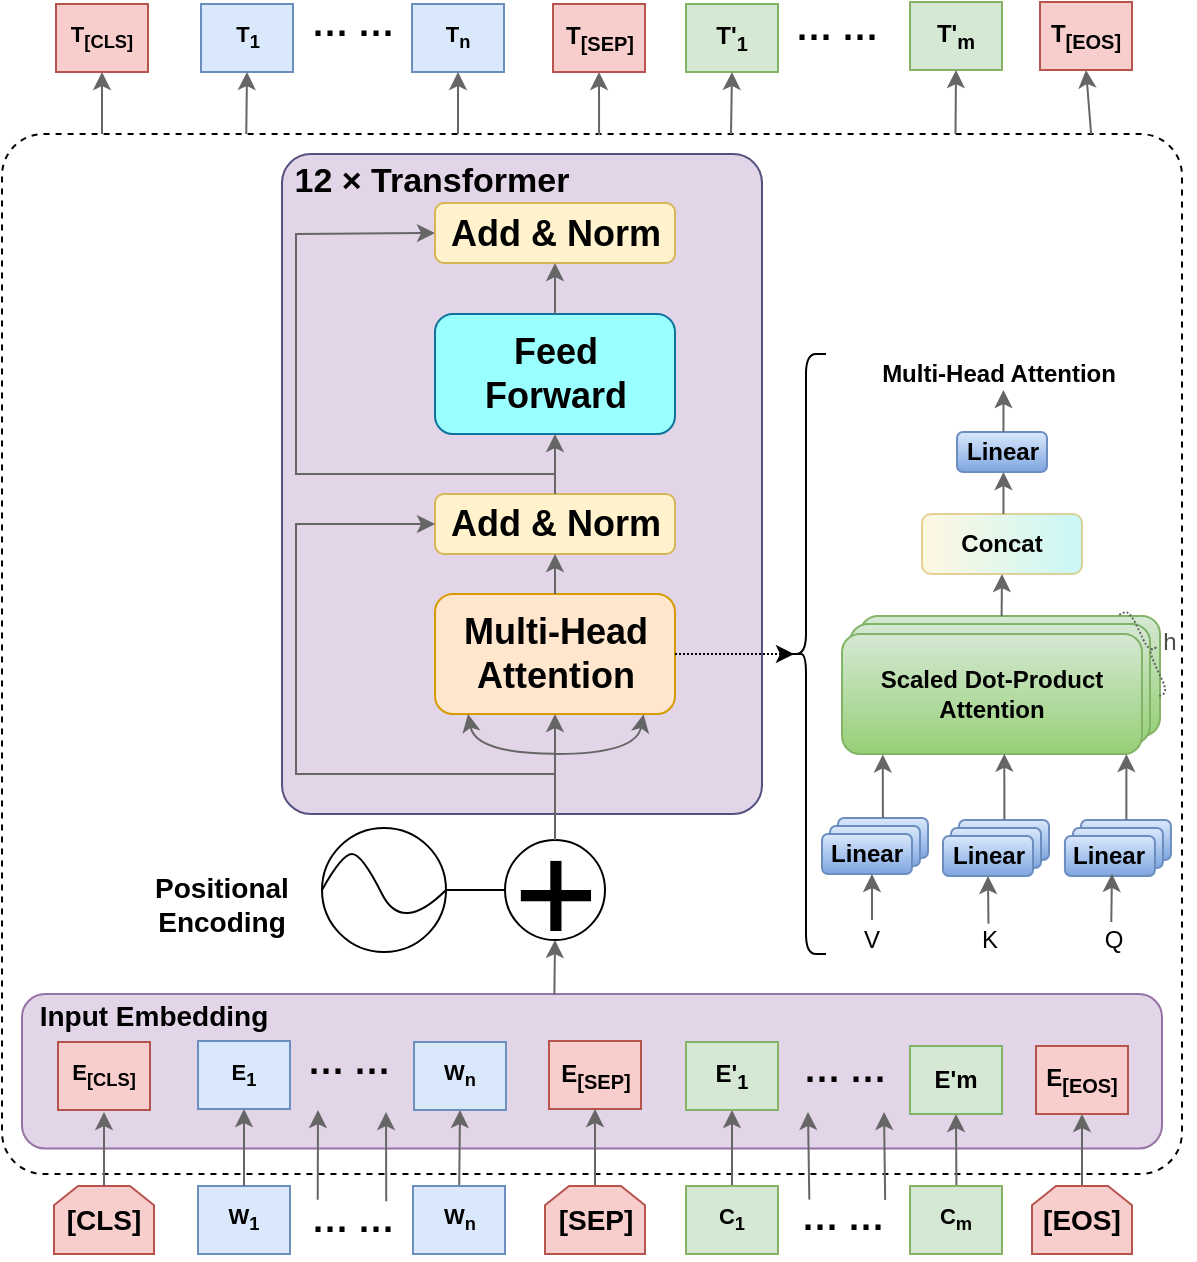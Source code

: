 <mxfile version="21.2.2" type="device">
  <diagram id="oTTbxQ63e_KoFN6K49Fd" name="第 1 页">
    <mxGraphModel dx="1556" dy="1570" grid="1" gridSize="10" guides="1" tooltips="1" connect="1" arrows="1" fold="1" page="1" pageScale="1" pageWidth="1169" pageHeight="827" math="0" shadow="0">
      <root>
        <mxCell id="0" />
        <mxCell id="1" parent="0" />
        <mxCell id="ntA_5ywgpYa8TE1KBMGx-119" value="" style="rounded=1;whiteSpace=wrap;html=1;fontFamily=Helvetica;fontSize=11;arcSize=4;dashed=1;" parent="1" vertex="1">
          <mxGeometry x="110" y="-400" width="590" height="520" as="geometry" />
        </mxCell>
        <mxCell id="n3hUSVVW-1aV4-CjMUfo-21" value="" style="rounded=1;whiteSpace=wrap;html=1;arcSize=6;fillColor=#E1D5E7;strokeColor=#56517e;" parent="1" vertex="1">
          <mxGeometry x="250" y="-390" width="240" height="330" as="geometry" />
        </mxCell>
        <mxCell id="lEssfRRWRtHHituVbiwM-2" value="[CLS]" style="shape=loopLimit;whiteSpace=wrap;html=1;fillColor=#f8cecc;strokeColor=#b85450;fontSize=14;fontStyle=1;size=12;" parent="1" vertex="1">
          <mxGeometry x="136" y="126" width="50" height="34" as="geometry" />
        </mxCell>
        <mxCell id="lEssfRRWRtHHituVbiwM-14" value="" style="rounded=1;whiteSpace=wrap;html=1;fillColor=#e1d5e7;strokeColor=#9673a6;" parent="1" vertex="1">
          <mxGeometry x="120" y="30" width="570" height="77.25" as="geometry" />
        </mxCell>
        <mxCell id="lEssfRRWRtHHituVbiwM-162" value="&lt;b&gt;&lt;font style=&quot;font-size: 18px;&quot;&gt;···&amp;nbsp;&lt;/font&gt;&lt;/b&gt;&lt;b style=&quot;border-color: var(--border-color);&quot;&gt;&lt;font style=&quot;border-color: var(--border-color); font-size: 18px;&quot;&gt;···&lt;/font&gt;&lt;/b&gt;" style="text;html=1;strokeColor=none;fillColor=none;align=center;verticalAlign=middle;whiteSpace=wrap;rounded=0;" parent="1" vertex="1">
          <mxGeometry x="254" y="53.5" width="60" height="30" as="geometry" />
        </mxCell>
        <mxCell id="lEssfRRWRtHHituVbiwM-180" value="&lt;b&gt;&lt;font style=&quot;font-size: 14px;&quot;&gt;Input Embedding&lt;/font&gt;&lt;/b&gt;" style="text;html=1;strokeColor=none;fillColor=none;align=center;verticalAlign=middle;whiteSpace=wrap;rounded=0;fontColor=#000000;" parent="1" vertex="1">
          <mxGeometry x="115.5" y="26" width="140" height="30" as="geometry" />
        </mxCell>
        <mxCell id="lEssfRRWRtHHituVbiwM-186" value="&lt;b&gt;&lt;font style=&quot;font-size: 18px;&quot;&gt;···&amp;nbsp;&lt;/font&gt;&lt;/b&gt;&lt;b style=&quot;border-color: var(--border-color);&quot;&gt;&lt;font style=&quot;border-color: var(--border-color); font-size: 18px;&quot;&gt;···&lt;/font&gt;&lt;/b&gt;" style="text;html=1;strokeColor=none;fillColor=none;align=center;verticalAlign=middle;whiteSpace=wrap;rounded=0;" parent="1" vertex="1">
          <mxGeometry x="502" y="58" width="60" height="30" as="geometry" />
        </mxCell>
        <mxCell id="ntA_5ywgpYa8TE1KBMGx-32" value="" style="endArrow=classic;html=1;rounded=0;labelBackgroundColor=default;strokeColor=#666666;fontFamily=Helvetica;fontSize=11;fontColor=default;shape=connector;exitX=0.5;exitY=0;exitDx=0;exitDy=0;entryX=0.5;entryY=1;entryDx=0;entryDy=0;" parent="1" source="lEssfRRWRtHHituVbiwM-2" edge="1">
          <mxGeometry width="50" height="50" relative="1" as="geometry">
            <mxPoint x="250" y="120" as="sourcePoint" />
            <mxPoint x="161" y="89" as="targetPoint" />
          </mxGeometry>
        </mxCell>
        <mxCell id="ntA_5ywgpYa8TE1KBMGx-34" value="" style="endArrow=classic;html=1;rounded=0;labelBackgroundColor=default;strokeColor=#666666;fontFamily=Helvetica;fontSize=11;fontColor=default;shape=connector;entryX=0.5;entryY=1;entryDx=0;entryDy=0;exitX=0.206;exitY=-0.006;exitDx=0;exitDy=0;exitPerimeter=0;" parent="1" source="ntA_5ywgpYa8TE1KBMGx-87" edge="1">
          <mxGeometry width="50" height="50" relative="1" as="geometry">
            <mxPoint x="267.88" y="126" as="sourcePoint" />
            <mxPoint x="268" y="88" as="targetPoint" />
          </mxGeometry>
        </mxCell>
        <mxCell id="ntA_5ywgpYa8TE1KBMGx-35" value="" style="endArrow=classic;html=1;rounded=0;labelBackgroundColor=default;strokeColor=#666666;fontFamily=Helvetica;fontSize=11;fontColor=default;shape=connector;entryX=0.5;entryY=1;entryDx=0;entryDy=0;exitX=0.777;exitY=0.019;exitDx=0;exitDy=0;exitPerimeter=0;" parent="1" source="ntA_5ywgpYa8TE1KBMGx-87" edge="1">
          <mxGeometry width="50" height="50" relative="1" as="geometry">
            <mxPoint x="301.88" y="126" as="sourcePoint" />
            <mxPoint x="302" y="89.0" as="targetPoint" />
          </mxGeometry>
        </mxCell>
        <mxCell id="ntA_5ywgpYa8TE1KBMGx-36" value="" style="endArrow=classic;html=1;rounded=0;labelBackgroundColor=default;strokeColor=#666666;fontFamily=Helvetica;fontSize=11;fontColor=default;shape=connector;entryX=0.5;entryY=1;entryDx=0;entryDy=0;exitX=0.502;exitY=0.031;exitDx=0;exitDy=0;exitPerimeter=0;" parent="1" source="ntA_5ywgpYa8TE1KBMGx-88" target="ntA_5ywgpYa8TE1KBMGx-109" edge="1">
          <mxGeometry width="50" height="50" relative="1" as="geometry">
            <mxPoint x="338.397" y="125.72" as="sourcePoint" />
            <mxPoint x="339" y="89" as="targetPoint" />
          </mxGeometry>
        </mxCell>
        <mxCell id="ntA_5ywgpYa8TE1KBMGx-37" value="" style="endArrow=classic;html=1;rounded=0;labelBackgroundColor=default;strokeColor=#666666;fontFamily=Helvetica;fontSize=11;fontColor=default;shape=connector;exitX=0.5;exitY=0;exitDx=0;exitDy=0;" parent="1" source="ntA_5ywgpYa8TE1KBMGx-111" target="ntA_5ywgpYa8TE1KBMGx-112" edge="1">
          <mxGeometry width="50" height="50" relative="1" as="geometry">
            <mxPoint x="409.5" y="126" as="sourcePoint" />
            <mxPoint x="409.5" y="88" as="targetPoint" />
          </mxGeometry>
        </mxCell>
        <mxCell id="ntA_5ywgpYa8TE1KBMGx-46" value="" style="endArrow=classic;html=1;rounded=0;labelBackgroundColor=default;strokeColor=#666666;fontFamily=Helvetica;fontSize=11;fontColor=default;shape=connector;entryX=0.5;entryY=1;entryDx=0;entryDy=0;exitX=0.461;exitY=0.009;exitDx=0;exitDy=0;exitPerimeter=0;" parent="1" target="ntA_5ywgpYa8TE1KBMGx-117" edge="1">
          <mxGeometry width="50" height="50" relative="1" as="geometry">
            <mxPoint x="587.206" y="126.306" as="sourcePoint" />
            <mxPoint x="587.0" y="90" as="targetPoint" />
          </mxGeometry>
        </mxCell>
        <mxCell id="ntA_5ywgpYa8TE1KBMGx-47" value="" style="endArrow=classic;html=1;rounded=0;labelBackgroundColor=default;strokeColor=#666666;fontFamily=Helvetica;fontSize=11;fontColor=default;shape=connector;entryX=0.5;entryY=1;entryDx=0;entryDy=0;exitX=0.5;exitY=0;exitDx=0;exitDy=0;" parent="1" source="ntA_5ywgpYa8TE1KBMGx-113" target="ntA_5ywgpYa8TE1KBMGx-118" edge="1">
          <mxGeometry width="50" height="50" relative="1" as="geometry">
            <mxPoint x="650" y="120" as="sourcePoint" />
            <mxPoint x="650" y="89" as="targetPoint" />
          </mxGeometry>
        </mxCell>
        <mxCell id="ntA_5ywgpYa8TE1KBMGx-72" value="" style="endArrow=classic;html=1;rounded=0;labelBackgroundColor=default;strokeColor=#666666;fontFamily=Helvetica;fontSize=11;fontColor=default;shape=connector;entryX=0.5;entryY=1;entryDx=0;entryDy=0;exitX=0.211;exitY=0.027;exitDx=0;exitDy=0;exitPerimeter=0;" parent="1" source="ntA_5ywgpYa8TE1KBMGx-92" edge="1">
          <mxGeometry width="50" height="50" relative="1" as="geometry">
            <mxPoint x="512.88" y="126" as="sourcePoint" />
            <mxPoint x="513" y="89.0" as="targetPoint" />
          </mxGeometry>
        </mxCell>
        <mxCell id="ntA_5ywgpYa8TE1KBMGx-73" value="" style="endArrow=classic;html=1;rounded=0;labelBackgroundColor=default;strokeColor=#666666;fontFamily=Helvetica;fontSize=11;fontColor=default;shape=connector;entryX=0.5;entryY=1;entryDx=0;entryDy=0;exitX=0.843;exitY=0.032;exitDx=0;exitDy=0;exitPerimeter=0;" parent="1" source="ntA_5ywgpYa8TE1KBMGx-92" edge="1">
          <mxGeometry width="50" height="50" relative="1" as="geometry">
            <mxPoint x="550.88" y="126" as="sourcePoint" />
            <mxPoint x="551" y="89.0" as="targetPoint" />
          </mxGeometry>
        </mxCell>
        <mxCell id="ntA_5ywgpYa8TE1KBMGx-75" value="" style="endArrow=classic;html=1;rounded=0;labelBackgroundColor=default;strokeColor=#666666;fontFamily=Helvetica;fontSize=11;fontColor=default;shape=connector;entryX=0.5;entryY=1;entryDx=0;entryDy=0;exitX=0.5;exitY=0;exitDx=0;exitDy=0;" parent="1" source="ntA_5ywgpYa8TE1KBMGx-90" target="ntA_5ywgpYa8TE1KBMGx-114" edge="1">
          <mxGeometry width="50" height="50" relative="1" as="geometry">
            <mxPoint x="475" y="130" as="sourcePoint" />
            <mxPoint x="475" y="89" as="targetPoint" />
          </mxGeometry>
        </mxCell>
        <mxCell id="ntA_5ywgpYa8TE1KBMGx-87" value="&lt;b&gt;&lt;font style=&quot;font-size: 18px;&quot;&gt;···&amp;nbsp;&lt;/font&gt;&lt;/b&gt;&lt;b style=&quot;border-color: var(--border-color);&quot;&gt;&lt;font style=&quot;border-color: var(--border-color); font-size: 18px;&quot;&gt;···&lt;/font&gt;&lt;/b&gt;" style="text;html=1;strokeColor=none;fillColor=none;align=center;verticalAlign=middle;whiteSpace=wrap;rounded=0;" parent="1" vertex="1">
          <mxGeometry x="255.5" y="133" width="60" height="30" as="geometry" />
        </mxCell>
        <mxCell id="ntA_5ywgpYa8TE1KBMGx-88" value="&lt;b&gt;W&lt;sub&gt;n&lt;/sub&gt;&lt;/b&gt;" style="rounded=0;whiteSpace=wrap;html=1;fontFamily=Helvetica;fontSize=11;fillColor=#dae8fc;strokeColor=#6c8ebf;" parent="1" vertex="1">
          <mxGeometry x="315.5" y="126" width="46" height="34" as="geometry" />
        </mxCell>
        <mxCell id="ntA_5ywgpYa8TE1KBMGx-89" value="&lt;b&gt;W&lt;sub&gt;1&lt;/sub&gt;&lt;/b&gt;" style="rounded=0;whiteSpace=wrap;html=1;fontFamily=Helvetica;fontSize=11;fillColor=#dae8fc;strokeColor=#6c8ebf;" parent="1" vertex="1">
          <mxGeometry x="208" y="126" width="46" height="34" as="geometry" />
        </mxCell>
        <mxCell id="ntA_5ywgpYa8TE1KBMGx-90" value="&lt;b&gt;C&lt;sub&gt;1&lt;/sub&gt;&lt;/b&gt;" style="rounded=0;whiteSpace=wrap;html=1;fontFamily=Helvetica;fontSize=11;fillColor=#d5e8d4;strokeColor=#82b366;" parent="1" vertex="1">
          <mxGeometry x="452" y="126" width="46" height="34" as="geometry" />
        </mxCell>
        <mxCell id="ntA_5ywgpYa8TE1KBMGx-91" value="&lt;b&gt;C&lt;sub&gt;m&lt;/sub&gt;&lt;/b&gt;" style="rounded=0;whiteSpace=wrap;html=1;fontFamily=Helvetica;fontSize=11;fillColor=#d5e8d4;strokeColor=#82b366;" parent="1" vertex="1">
          <mxGeometry x="564" y="126" width="46" height="34" as="geometry" />
        </mxCell>
        <mxCell id="ntA_5ywgpYa8TE1KBMGx-92" value="&lt;b&gt;&lt;font style=&quot;font-size: 18px;&quot;&gt;···&amp;nbsp;&lt;/font&gt;&lt;/b&gt;&lt;b style=&quot;border-color: var(--border-color);&quot;&gt;&lt;font style=&quot;border-color: var(--border-color); font-size: 18px;&quot;&gt;···&lt;/font&gt;&lt;/b&gt;" style="text;html=1;strokeColor=none;fillColor=none;align=center;verticalAlign=middle;whiteSpace=wrap;rounded=0;" parent="1" vertex="1">
          <mxGeometry x="501" y="132" width="60" height="30" as="geometry" />
        </mxCell>
        <mxCell id="ntA_5ywgpYa8TE1KBMGx-104" value="" style="edgeStyle=none;shape=connector;rounded=0;orthogonalLoop=1;jettySize=auto;html=1;labelBackgroundColor=default;strokeColor=#000000;fontFamily=Helvetica;fontSize=11;fontColor=default;endArrow=none;entryX=1;entryY=0.5;entryDx=0;entryDy=0;" parent="1" source="ntA_5ywgpYa8TE1KBMGx-93" target="ntA_5ywgpYa8TE1KBMGx-98" edge="1">
          <mxGeometry relative="1" as="geometry">
            <mxPoint x="330" y="-30" as="targetPoint" />
          </mxGeometry>
        </mxCell>
        <mxCell id="ntA_5ywgpYa8TE1KBMGx-93" value="&lt;pre&gt;&lt;font style=&quot;font-size: 68px;&quot;&gt;+&lt;/font&gt;&lt;/pre&gt;" style="ellipse;whiteSpace=wrap;html=1;aspect=fixed;fontFamily=Helvetica;fontSize=11;fontColor=default;" parent="1" vertex="1">
          <mxGeometry x="361.5" y="-47" width="50" height="50" as="geometry" />
        </mxCell>
        <mxCell id="ntA_5ywgpYa8TE1KBMGx-98" value="" style="ellipse;whiteSpace=wrap;html=1;aspect=fixed;fontFamily=Helvetica;fontSize=11;fontColor=default;" parent="1" vertex="1">
          <mxGeometry x="270" y="-53" width="62" height="62" as="geometry" />
        </mxCell>
        <mxCell id="ntA_5ywgpYa8TE1KBMGx-101" value="" style="curved=1;endArrow=none;html=1;rounded=0;labelBackgroundColor=default;strokeColor=#000000;fontFamily=Helvetica;fontSize=11;fontColor=default;shape=connector;endFill=0;entryX=1;entryY=0.5;entryDx=0;entryDy=0;exitX=0;exitY=0.5;exitDx=0;exitDy=0;" parent="1" source="ntA_5ywgpYa8TE1KBMGx-98" target="ntA_5ywgpYa8TE1KBMGx-98" edge="1">
          <mxGeometry width="50" height="50" relative="1" as="geometry">
            <mxPoint x="300" y="-60" as="sourcePoint" />
            <mxPoint x="350" y="-110" as="targetPoint" />
            <Array as="points">
              <mxPoint x="280" y="-40" />
              <mxPoint x="290" y="-40" />
              <mxPoint x="310" />
            </Array>
          </mxGeometry>
        </mxCell>
        <mxCell id="ntA_5ywgpYa8TE1KBMGx-105" value="" style="endArrow=classic;html=1;rounded=0;labelBackgroundColor=default;strokeColor=#666666;fontFamily=Helvetica;fontSize=11;fontColor=default;shape=connector;entryX=0.5;entryY=1;entryDx=0;entryDy=0;exitX=0.467;exitY=0.004;exitDx=0;exitDy=0;exitPerimeter=0;" parent="1" source="lEssfRRWRtHHituVbiwM-14" target="ntA_5ywgpYa8TE1KBMGx-93" edge="1">
          <mxGeometry width="50" height="50" relative="1" as="geometry">
            <mxPoint x="401" y="30" as="sourcePoint" />
            <mxPoint x="388" y="-12.0" as="targetPoint" />
          </mxGeometry>
        </mxCell>
        <mxCell id="ntA_5ywgpYa8TE1KBMGx-106" value="" style="endArrow=classic;html=1;rounded=0;labelBackgroundColor=default;strokeColor=#666666;fontFamily=Helvetica;fontSize=11;fontColor=default;shape=connector;entryX=0.5;entryY=1;entryDx=0;entryDy=0;exitX=0.5;exitY=0;exitDx=0;exitDy=0;" parent="1" source="ntA_5ywgpYa8TE1KBMGx-93" target="n3hUSVVW-1aV4-CjMUfo-3" edge="1">
          <mxGeometry width="50" height="50" relative="1" as="geometry">
            <mxPoint x="386" y="-50" as="sourcePoint" />
            <mxPoint x="387" y="-80" as="targetPoint" />
          </mxGeometry>
        </mxCell>
        <mxCell id="ntA_5ywgpYa8TE1KBMGx-108" value="" style="endArrow=classic;html=1;rounded=0;labelBackgroundColor=default;strokeColor=#666666;fontFamily=Helvetica;fontSize=11;fontColor=default;shape=connector;entryX=0.5;entryY=1;entryDx=0;entryDy=0;exitX=0.5;exitY=0;exitDx=0;exitDy=0;" parent="1" source="ntA_5ywgpYa8TE1KBMGx-89" target="ntA_5ywgpYa8TE1KBMGx-107" edge="1">
          <mxGeometry width="50" height="50" relative="1" as="geometry">
            <mxPoint x="229" y="133" as="sourcePoint" />
            <mxPoint x="229" y="89" as="targetPoint" />
          </mxGeometry>
        </mxCell>
        <mxCell id="ntA_5ywgpYa8TE1KBMGx-107" value="&lt;b&gt;E&lt;sub&gt;1&lt;/sub&gt;&lt;/b&gt;" style="rounded=0;whiteSpace=wrap;html=1;fontFamily=Helvetica;fontSize=11;fillColor=#dae8fc;strokeColor=#6c8ebf;" parent="1" vertex="1">
          <mxGeometry x="208" y="53.5" width="46" height="34" as="geometry" />
        </mxCell>
        <mxCell id="ntA_5ywgpYa8TE1KBMGx-109" value="&lt;b&gt;W&lt;sub&gt;n&lt;/sub&gt;&lt;/b&gt;" style="rounded=0;whiteSpace=wrap;html=1;fontFamily=Helvetica;fontSize=11;fillColor=#dae8fc;strokeColor=#6c8ebf;" parent="1" vertex="1">
          <mxGeometry x="316" y="54" width="46" height="34" as="geometry" />
        </mxCell>
        <mxCell id="ntA_5ywgpYa8TE1KBMGx-110" value="&lt;b&gt;E&lt;sub&gt;[CLS]&lt;/sub&gt;&lt;/b&gt;" style="rounded=0;whiteSpace=wrap;html=1;fontFamily=Helvetica;fontSize=11;fillColor=#f8cecc;strokeColor=#b85450;" parent="1" vertex="1">
          <mxGeometry x="138" y="54" width="46" height="34" as="geometry" />
        </mxCell>
        <mxCell id="ntA_5ywgpYa8TE1KBMGx-111" value="[SEP]" style="shape=loopLimit;whiteSpace=wrap;html=1;fillColor=#f8cecc;strokeColor=#b85450;fontSize=14;fontStyle=1;size=12;" parent="1" vertex="1">
          <mxGeometry x="381.5" y="126" width="50" height="34" as="geometry" />
        </mxCell>
        <mxCell id="ntA_5ywgpYa8TE1KBMGx-112" value="&lt;b style=&quot;border-color: var(--border-color); font-size: 12px;&quot;&gt;E&lt;sub style=&quot;border-color: var(--border-color);&quot;&gt;[SEP]&lt;/sub&gt;&lt;/b&gt;" style="rounded=0;whiteSpace=wrap;html=1;fontFamily=Helvetica;fontSize=11;fillColor=#f8cecc;strokeColor=#b85450;" parent="1" vertex="1">
          <mxGeometry x="383.5" y="53.5" width="46" height="34" as="geometry" />
        </mxCell>
        <mxCell id="ntA_5ywgpYa8TE1KBMGx-113" value="[EOS]" style="shape=loopLimit;whiteSpace=wrap;html=1;fillColor=#f8cecc;strokeColor=#b85450;fontSize=14;fontStyle=1;size=12;" parent="1" vertex="1">
          <mxGeometry x="625" y="126" width="50" height="34" as="geometry" />
        </mxCell>
        <mxCell id="ntA_5ywgpYa8TE1KBMGx-114" value="&lt;b style=&quot;border-color: var(--border-color); font-size: 12px;&quot;&gt;E&#39;&lt;sub style=&quot;border-color: var(--border-color);&quot;&gt;1&lt;/sub&gt;&lt;/b&gt;" style="rounded=0;whiteSpace=wrap;html=1;fontFamily=Helvetica;fontSize=11;fillColor=#d5e8d4;strokeColor=#82b366;" parent="1" vertex="1">
          <mxGeometry x="452" y="54" width="46" height="34" as="geometry" />
        </mxCell>
        <mxCell id="ntA_5ywgpYa8TE1KBMGx-117" value="&lt;b style=&quot;border-color: var(--border-color); font-size: 12px;&quot;&gt;E&#39;m&lt;/b&gt;" style="rounded=0;whiteSpace=wrap;html=1;fontFamily=Helvetica;fontSize=11;fillColor=#d5e8d4;strokeColor=#82b366;" parent="1" vertex="1">
          <mxGeometry x="564" y="56" width="46" height="34" as="geometry" />
        </mxCell>
        <mxCell id="ntA_5ywgpYa8TE1KBMGx-118" value="&lt;b style=&quot;border-color: var(--border-color); font-size: 12px;&quot;&gt;E&lt;sub style=&quot;border-color: var(--border-color);&quot;&gt;[EOS]&lt;/sub&gt;&lt;/b&gt;" style="rounded=0;whiteSpace=wrap;html=1;fontFamily=Helvetica;fontSize=11;fillColor=#f8cecc;strokeColor=#b85450;" parent="1" vertex="1">
          <mxGeometry x="627" y="56" width="46" height="34" as="geometry" />
        </mxCell>
        <mxCell id="ntA_5ywgpYa8TE1KBMGx-121" value="&lt;b style=&quot;border-color: var(--border-color); font-size: 12px;&quot;&gt;&lt;font style=&quot;border-color: var(--border-color); font-size: 17px;&quot;&gt;12 × Transformer&lt;/font&gt;&lt;/b&gt;" style="text;html=1;strokeColor=none;fillColor=none;align=center;verticalAlign=middle;whiteSpace=wrap;rounded=0;fontSize=11;fontFamily=Helvetica;fontColor=#007FFFF;" parent="1" vertex="1">
          <mxGeometry x="250" y="-404" width="150" height="55" as="geometry" />
        </mxCell>
        <mxCell id="ntA_5ywgpYa8TE1KBMGx-123" value="&lt;b&gt;&lt;font style=&quot;font-size: 14px;&quot;&gt;Positional &lt;br&gt;Encoding&lt;/font&gt;&lt;/b&gt;" style="text;html=1;strokeColor=none;fillColor=none;align=center;verticalAlign=middle;whiteSpace=wrap;rounded=0;fontColor=#000000;" parent="1" vertex="1">
          <mxGeometry x="150" y="-30" width="140" height="30" as="geometry" />
        </mxCell>
        <mxCell id="n3hUSVVW-1aV4-CjMUfo-3" value="&lt;font style=&quot;font-size: 18px;&quot;&gt;&lt;b&gt;Multi-Head&lt;br&gt;Attention&lt;/b&gt;&lt;/font&gt;" style="rounded=1;whiteSpace=wrap;html=1;fillColor=#ffe6cc;strokeColor=#d79b00;" parent="1" vertex="1">
          <mxGeometry x="326.5" y="-170" width="120" height="60" as="geometry" />
        </mxCell>
        <mxCell id="n3hUSVVW-1aV4-CjMUfo-5" value="" style="curved=1;endArrow=classic;html=1;rounded=0;entryX=0.894;entryY=1.003;entryDx=0;entryDy=0;entryPerimeter=0;strokeColor=#666666;" parent="1" edge="1">
          <mxGeometry width="50" height="50" relative="1" as="geometry">
            <mxPoint x="387" y="-90" as="sourcePoint" />
            <mxPoint x="430.78" y="-109.82" as="targetPoint" />
            <Array as="points">
              <mxPoint x="427" y="-90" />
            </Array>
          </mxGeometry>
        </mxCell>
        <mxCell id="n3hUSVVW-1aV4-CjMUfo-6" value="" style="curved=1;endArrow=classic;html=1;rounded=0;entryX=0.894;entryY=1.003;entryDx=0;entryDy=0;entryPerimeter=0;strokeColor=#666666;" parent="1" edge="1">
          <mxGeometry width="50" height="50" relative="1" as="geometry">
            <mxPoint x="386.78" y="-90.18" as="sourcePoint" />
            <mxPoint x="343" y="-110.0" as="targetPoint" />
            <Array as="points">
              <mxPoint x="346.78" y="-90.18" />
            </Array>
          </mxGeometry>
        </mxCell>
        <mxCell id="n3hUSVVW-1aV4-CjMUfo-9" value="&lt;font style=&quot;font-size: 18px;&quot;&gt;&lt;b&gt;Add &amp;amp; Norm&lt;/b&gt;&lt;/font&gt;" style="rounded=1;whiteSpace=wrap;html=1;fillColor=#fff2cc;strokeColor=#d6b656;" parent="1" vertex="1">
          <mxGeometry x="326.5" y="-220" width="120" height="30" as="geometry" />
        </mxCell>
        <mxCell id="n3hUSVVW-1aV4-CjMUfo-10" value="&lt;font style=&quot;font-size: 18px;&quot;&gt;&lt;b&gt;Add &amp;amp; Norm&lt;/b&gt;&lt;/font&gt;" style="rounded=1;whiteSpace=wrap;html=1;fillColor=#fff2cc;strokeColor=#d6b656;" parent="1" vertex="1">
          <mxGeometry x="326.5" y="-365.5" width="120" height="30" as="geometry" />
        </mxCell>
        <mxCell id="n3hUSVVW-1aV4-CjMUfo-15" value="&lt;font style=&quot;font-size: 18px;&quot;&gt;&lt;b&gt;Feed&lt;br&gt;Forward&lt;/b&gt;&lt;/font&gt;" style="rounded=1;whiteSpace=wrap;html=1;fillColor=#99FFFF;strokeColor=#10739e;" parent="1" vertex="1">
          <mxGeometry x="326.5" y="-310" width="120" height="60" as="geometry" />
        </mxCell>
        <mxCell id="n3hUSVVW-1aV4-CjMUfo-16" value="" style="endArrow=classic;html=1;rounded=0;strokeColor=#666666;exitX=0.5;exitY=0;exitDx=0;exitDy=0;entryX=0.5;entryY=1;entryDx=0;entryDy=0;" parent="1" source="n3hUSVVW-1aV4-CjMUfo-9" target="n3hUSVVW-1aV4-CjMUfo-15" edge="1">
          <mxGeometry width="50" height="50" relative="1" as="geometry">
            <mxPoint x="260" y="-210" as="sourcePoint" />
            <mxPoint x="310" y="-260" as="targetPoint" />
          </mxGeometry>
        </mxCell>
        <mxCell id="n3hUSVVW-1aV4-CjMUfo-17" value="" style="endArrow=classic;html=1;rounded=0;strokeColor=#666666;exitX=0.5;exitY=0;exitDx=0;exitDy=0;entryX=0.5;entryY=1;entryDx=0;entryDy=0;" parent="1" source="n3hUSVVW-1aV4-CjMUfo-3" target="n3hUSVVW-1aV4-CjMUfo-9" edge="1">
          <mxGeometry width="50" height="50" relative="1" as="geometry">
            <mxPoint x="250" y="-200" as="sourcePoint" />
            <mxPoint x="300" y="-250" as="targetPoint" />
          </mxGeometry>
        </mxCell>
        <mxCell id="n3hUSVVW-1aV4-CjMUfo-18" value="" style="endArrow=classic;html=1;rounded=0;strokeColor=#666666;exitX=0.5;exitY=0;exitDx=0;exitDy=0;entryX=0.5;entryY=1;entryDx=0;entryDy=0;" parent="1" source="n3hUSVVW-1aV4-CjMUfo-15" target="n3hUSVVW-1aV4-CjMUfo-10" edge="1">
          <mxGeometry width="50" height="50" relative="1" as="geometry">
            <mxPoint x="250" y="-200" as="sourcePoint" />
            <mxPoint x="300" y="-250" as="targetPoint" />
          </mxGeometry>
        </mxCell>
        <mxCell id="n3hUSVVW-1aV4-CjMUfo-19" value="" style="endArrow=classic;html=1;rounded=0;strokeColor=#666666;entryX=0;entryY=0.5;entryDx=0;entryDy=0;" parent="1" target="n3hUSVVW-1aV4-CjMUfo-9" edge="1">
          <mxGeometry width="50" height="50" relative="1" as="geometry">
            <mxPoint x="387" y="-80" as="sourcePoint" />
            <mxPoint x="323.5" y="-205" as="targetPoint" />
            <Array as="points">
              <mxPoint x="257" y="-80" />
              <mxPoint x="257" y="-205" />
            </Array>
          </mxGeometry>
        </mxCell>
        <mxCell id="n3hUSVVW-1aV4-CjMUfo-20" value="" style="endArrow=classic;html=1;rounded=0;strokeColor=#666666;entryX=0;entryY=0.5;entryDx=0;entryDy=0;" parent="1" target="n3hUSVVW-1aV4-CjMUfo-10" edge="1">
          <mxGeometry width="50" height="50" relative="1" as="geometry">
            <mxPoint x="387" y="-230" as="sourcePoint" />
            <mxPoint x="323.5" y="-350.5" as="targetPoint" />
            <Array as="points">
              <mxPoint x="257" y="-230" />
              <mxPoint x="257" y="-350" />
            </Array>
          </mxGeometry>
        </mxCell>
        <mxCell id="n3hUSVVW-1aV4-CjMUfo-23" value="&lt;b&gt;T&lt;sub&gt;[CLS]&lt;/sub&gt;&lt;/b&gt;" style="rounded=0;whiteSpace=wrap;html=1;fontFamily=Helvetica;fontSize=11;fillColor=#f8cecc;strokeColor=#b85450;" parent="1" vertex="1">
          <mxGeometry x="137" y="-465" width="46" height="34" as="geometry" />
        </mxCell>
        <mxCell id="n3hUSVVW-1aV4-CjMUfo-24" value="" style="endArrow=classic;html=1;rounded=0;entryX=0.5;entryY=1;entryDx=0;entryDy=0;strokeColor=#666666;" parent="1" target="n3hUSVVW-1aV4-CjMUfo-23" edge="1">
          <mxGeometry width="50" height="50" relative="1" as="geometry">
            <mxPoint x="160" y="-400" as="sourcePoint" />
            <mxPoint x="160.0" y="-435" as="targetPoint" />
          </mxGeometry>
        </mxCell>
        <mxCell id="n3hUSVVW-1aV4-CjMUfo-25" value="&lt;b&gt;T&lt;sub style=&quot;border-color: var(--border-color);&quot;&gt;1&lt;/sub&gt;&lt;/b&gt;" style="rounded=0;whiteSpace=wrap;html=1;fontFamily=Helvetica;fontSize=11;fillColor=#dae8fc;strokeColor=#6c8ebf;" parent="1" vertex="1">
          <mxGeometry x="209.5" y="-465" width="46" height="34" as="geometry" />
        </mxCell>
        <mxCell id="n3hUSVVW-1aV4-CjMUfo-26" value="&lt;b&gt;T&lt;sub style=&quot;border-color: var(--border-color);&quot;&gt;n&lt;/sub&gt;&lt;/b&gt;" style="rounded=0;whiteSpace=wrap;html=1;fontFamily=Helvetica;fontSize=11;fillColor=#dae8fc;strokeColor=#6c8ebf;" parent="1" vertex="1">
          <mxGeometry x="315" y="-465" width="46" height="34" as="geometry" />
        </mxCell>
        <mxCell id="n3hUSVVW-1aV4-CjMUfo-27" value="" style="endArrow=classic;html=1;rounded=0;exitX=0.207;exitY=0;exitDx=0;exitDy=0;exitPerimeter=0;strokeColor=#666666;entryX=0.5;entryY=1;entryDx=0;entryDy=0;" parent="1" source="ntA_5ywgpYa8TE1KBMGx-119" target="n3hUSVVW-1aV4-CjMUfo-25" edge="1">
          <mxGeometry width="50" height="50" relative="1" as="geometry">
            <mxPoint x="232" y="-400" as="sourcePoint" />
            <mxPoint x="233" y="-430" as="targetPoint" />
          </mxGeometry>
        </mxCell>
        <mxCell id="n3hUSVVW-1aV4-CjMUfo-29" value="&lt;b&gt;&lt;font style=&quot;font-size: 18px;&quot;&gt;···&amp;nbsp;&lt;/font&gt;&lt;/b&gt;&lt;b style=&quot;border-color: var(--border-color);&quot;&gt;&lt;font style=&quot;border-color: var(--border-color); font-size: 18px;&quot;&gt;···&lt;/font&gt;&lt;/b&gt;" style="text;html=1;strokeColor=none;fillColor=none;align=center;verticalAlign=middle;whiteSpace=wrap;rounded=0;" parent="1" vertex="1">
          <mxGeometry x="255.5" y="-465" width="60" height="30" as="geometry" />
        </mxCell>
        <mxCell id="n3hUSVVW-1aV4-CjMUfo-31" value="&lt;b style=&quot;border-color: var(--border-color); font-size: 12px;&quot;&gt;T&lt;sub style=&quot;border-color: var(--border-color);&quot;&gt;[SEP]&lt;/sub&gt;&lt;/b&gt;" style="rounded=0;whiteSpace=wrap;html=1;fontFamily=Helvetica;fontSize=11;fillColor=#f8cecc;strokeColor=#b85450;" parent="1" vertex="1">
          <mxGeometry x="385.5" y="-465" width="46" height="34" as="geometry" />
        </mxCell>
        <mxCell id="n3hUSVVW-1aV4-CjMUfo-32" value="&lt;b style=&quot;border-color: var(--border-color); font-size: 12px;&quot;&gt;T&#39;&lt;sub style=&quot;border-color: var(--border-color);&quot;&gt;1&lt;/sub&gt;&lt;/b&gt;" style="rounded=0;whiteSpace=wrap;html=1;fontFamily=Helvetica;fontSize=11;fillColor=#d5e8d4;strokeColor=#82b366;" parent="1" vertex="1">
          <mxGeometry x="452" y="-465" width="46" height="34" as="geometry" />
        </mxCell>
        <mxCell id="n3hUSVVW-1aV4-CjMUfo-33" value="&lt;b style=&quot;border-color: var(--border-color); font-size: 12px;&quot;&gt;T&#39;&lt;sub style=&quot;border-color: var(--border-color);&quot;&gt;m&lt;/sub&gt;&lt;/b&gt;" style="rounded=0;whiteSpace=wrap;html=1;fontFamily=Helvetica;fontSize=11;fillColor=#d5e8d4;strokeColor=#82b366;" parent="1" vertex="1">
          <mxGeometry x="564" y="-466" width="46" height="34" as="geometry" />
        </mxCell>
        <mxCell id="n3hUSVVW-1aV4-CjMUfo-34" value="&lt;b&gt;&lt;font style=&quot;font-size: 18px;&quot;&gt;···&amp;nbsp;&lt;/font&gt;&lt;/b&gt;&lt;b style=&quot;border-color: var(--border-color);&quot;&gt;&lt;font style=&quot;border-color: var(--border-color); font-size: 18px;&quot;&gt;···&lt;/font&gt;&lt;/b&gt;" style="text;html=1;strokeColor=none;fillColor=none;align=center;verticalAlign=middle;whiteSpace=wrap;rounded=0;" parent="1" vertex="1">
          <mxGeometry x="498" y="-463" width="60" height="30" as="geometry" />
        </mxCell>
        <mxCell id="n3hUSVVW-1aV4-CjMUfo-35" value="&lt;b style=&quot;border-color: var(--border-color); font-size: 12px;&quot;&gt;T&lt;sub style=&quot;border-color: var(--border-color);&quot;&gt;[EOS]&lt;/sub&gt;&lt;/b&gt;" style="rounded=0;whiteSpace=wrap;html=1;fontFamily=Helvetica;fontSize=11;fillColor=#f8cecc;strokeColor=#b85450;" parent="1" vertex="1">
          <mxGeometry x="629" y="-466" width="46" height="34" as="geometry" />
        </mxCell>
        <mxCell id="9vs2swaiTJSTWxsg74ld-1" value="" style="endArrow=classic;html=1;rounded=0;strokeColor=#666666;entryX=0.5;entryY=1;entryDx=0;entryDy=0;" parent="1" target="n3hUSVVW-1aV4-CjMUfo-26" edge="1">
          <mxGeometry width="50" height="50" relative="1" as="geometry">
            <mxPoint x="338" y="-400" as="sourcePoint" />
            <mxPoint x="338.9" y="-431" as="targetPoint" />
          </mxGeometry>
        </mxCell>
        <mxCell id="9vs2swaiTJSTWxsg74ld-3" value="" style="endArrow=classic;html=1;rounded=0;strokeColor=#666666;entryX=0.5;entryY=1;entryDx=0;entryDy=0;exitX=0.529;exitY=-0.001;exitDx=0;exitDy=0;exitPerimeter=0;" parent="1" target="n3hUSVVW-1aV4-CjMUfo-32" edge="1">
          <mxGeometry width="50" height="50" relative="1" as="geometry">
            <mxPoint x="474.5" y="-400" as="sourcePoint" />
            <mxPoint x="475.5" y="-430" as="targetPoint" />
          </mxGeometry>
        </mxCell>
        <mxCell id="9vs2swaiTJSTWxsg74ld-4" value="" style="endArrow=classic;html=1;rounded=0;strokeColor=#666666;entryX=0.5;entryY=1;entryDx=0;entryDy=0;exitX=0.529;exitY=-0.001;exitDx=0;exitDy=0;exitPerimeter=0;" parent="1" target="n3hUSVVW-1aV4-CjMUfo-33" edge="1">
          <mxGeometry width="50" height="50" relative="1" as="geometry">
            <mxPoint x="586.75" y="-400" as="sourcePoint" />
            <mxPoint x="587.25" y="-431" as="targetPoint" />
          </mxGeometry>
        </mxCell>
        <mxCell id="9vs2swaiTJSTWxsg74ld-5" value="" style="endArrow=classic;html=1;rounded=0;strokeColor=#666666;exitX=0.923;exitY=0;exitDx=0;exitDy=0;exitPerimeter=0;entryX=0.5;entryY=1;entryDx=0;entryDy=0;" parent="1" source="ntA_5ywgpYa8TE1KBMGx-119" target="n3hUSVVW-1aV4-CjMUfo-35" edge="1">
          <mxGeometry width="50" height="50" relative="1" as="geometry">
            <mxPoint x="651.88" y="-399" as="sourcePoint" />
            <mxPoint x="652" y="-430" as="targetPoint" />
          </mxGeometry>
        </mxCell>
        <mxCell id="9vs2swaiTJSTWxsg74ld-41" value="" style="rounded=1;whiteSpace=wrap;html=1;fillColor=#d5e8d4;strokeColor=#82b366;gradientColor=#97d077;" parent="1" vertex="1">
          <mxGeometry x="539" y="-159" width="150" height="60" as="geometry" />
        </mxCell>
        <mxCell id="9vs2swaiTJSTWxsg74ld-40" value="" style="rounded=1;whiteSpace=wrap;html=1;fillColor=#d5e8d4;strokeColor=#82b366;gradientColor=#97d077;" parent="1" vertex="1">
          <mxGeometry x="534" y="-155" width="150" height="60" as="geometry" />
        </mxCell>
        <mxCell id="9vs2swaiTJSTWxsg74ld-6" value="" style="endArrow=classic;html=1;rounded=0;dashed=1;dashPattern=1 1;exitX=1;exitY=0.5;exitDx=0;exitDy=0;entryX=0;entryY=0.5;entryDx=0;entryDy=0;entryPerimeter=0;" parent="1" source="n3hUSVVW-1aV4-CjMUfo-3" edge="1">
          <mxGeometry width="50" height="50" relative="1" as="geometry">
            <mxPoint x="400" y="-180" as="sourcePoint" />
            <mxPoint x="506" y="-140" as="targetPoint" />
          </mxGeometry>
        </mxCell>
        <mxCell id="9vs2swaiTJSTWxsg74ld-8" value="&lt;b&gt;Scaled Dot-Product&lt;br&gt;Attention&lt;/b&gt;" style="rounded=1;whiteSpace=wrap;html=1;fillColor=#d5e8d4;strokeColor=#82b366;gradientColor=#97d077;" parent="1" vertex="1">
          <mxGeometry x="530" y="-150" width="150" height="60" as="geometry" />
        </mxCell>
        <mxCell id="9vs2swaiTJSTWxsg74ld-11" value="" style="endArrow=classic;html=1;rounded=0;strokeColor=#666666;entryX=0.5;entryY=1;entryDx=0;entryDy=0;exitX=0.506;exitY=0.001;exitDx=0;exitDy=0;exitPerimeter=0;" parent="1" source="ntA_5ywgpYa8TE1KBMGx-119" target="n3hUSVVW-1aV4-CjMUfo-31" edge="1">
          <mxGeometry width="50" height="50" relative="1" as="geometry">
            <mxPoint x="408.4" y="-400" as="sourcePoint" />
            <mxPoint x="408.4" y="-431" as="targetPoint" />
          </mxGeometry>
        </mxCell>
        <mxCell id="9vs2swaiTJSTWxsg74ld-12" value="" style="shape=curlyBracket;whiteSpace=wrap;html=1;rounded=1;labelPosition=left;verticalLabelPosition=middle;align=right;verticalAlign=middle;" parent="1" vertex="1">
          <mxGeometry x="502" y="-290" width="20" height="300" as="geometry" />
        </mxCell>
        <mxCell id="9vs2swaiTJSTWxsg74ld-13" value="" style="shape=curlyBracket;whiteSpace=wrap;html=1;rounded=1;flipH=1;labelPosition=right;verticalLabelPosition=middle;align=left;verticalAlign=middle;size=0.5;direction=east;rotation=-25;strokeColor=#666666;dashed=1;dashPattern=1 1;" parent="1" vertex="1">
          <mxGeometry x="677.63" y="-164.14" width="11.35" height="45.26" as="geometry" />
        </mxCell>
        <mxCell id="9vs2swaiTJSTWxsg74ld-15" value="h" style="text;html=1;strokeColor=none;fillColor=none;align=center;verticalAlign=middle;whiteSpace=wrap;rounded=0;fontColor=#4D4D4D;" parent="1" vertex="1">
          <mxGeometry x="682" y="-156" width="24.47" height="20" as="geometry" />
        </mxCell>
        <mxCell id="9vs2swaiTJSTWxsg74ld-17" value="V" style="text;html=1;strokeColor=none;fillColor=none;align=center;verticalAlign=middle;whiteSpace=wrap;rounded=0;" parent="1" vertex="1">
          <mxGeometry x="523" y="-7" width="44" height="20" as="geometry" />
        </mxCell>
        <mxCell id="9vs2swaiTJSTWxsg74ld-18" value="K" style="text;html=1;strokeColor=none;fillColor=none;align=center;verticalAlign=middle;whiteSpace=wrap;rounded=0;" parent="1" vertex="1">
          <mxGeometry x="581.5" y="-7" width="44" height="20" as="geometry" />
        </mxCell>
        <mxCell id="9vs2swaiTJSTWxsg74ld-19" value="Q" style="text;html=1;strokeColor=none;fillColor=none;align=center;verticalAlign=middle;whiteSpace=wrap;rounded=0;" parent="1" vertex="1">
          <mxGeometry x="643.53" y="-7" width="44" height="20" as="geometry" />
        </mxCell>
        <mxCell id="9vs2swaiTJSTWxsg74ld-22" value="" style="rounded=1;whiteSpace=wrap;html=1;fillColor=#dae8fc;strokeColor=#6c8ebf;gradientColor=#7ea6e0;" parent="1" vertex="1">
          <mxGeometry x="528" y="-58" width="45" height="20" as="geometry" />
        </mxCell>
        <mxCell id="9vs2swaiTJSTWxsg74ld-21" value="" style="rounded=1;whiteSpace=wrap;html=1;fillColor=#dae8fc;strokeColor=#6c8ebf;gradientColor=#7ea6e0;" parent="1" vertex="1">
          <mxGeometry x="524" y="-54" width="45" height="20" as="geometry" />
        </mxCell>
        <mxCell id="9vs2swaiTJSTWxsg74ld-20" value="Linear" style="rounded=1;whiteSpace=wrap;html=1;fillColor=#dae8fc;strokeColor=#6c8ebf;gradientColor=#7ea6e0;fontStyle=1" parent="1" vertex="1">
          <mxGeometry x="520" y="-50" width="45" height="20" as="geometry" />
        </mxCell>
        <mxCell id="9vs2swaiTJSTWxsg74ld-24" value="" style="rounded=1;whiteSpace=wrap;html=1;fillColor=#dae8fc;strokeColor=#6c8ebf;gradientColor=#7ea6e0;" parent="1" vertex="1">
          <mxGeometry x="588.5" y="-57" width="45" height="20" as="geometry" />
        </mxCell>
        <mxCell id="9vs2swaiTJSTWxsg74ld-25" value="" style="rounded=1;whiteSpace=wrap;html=1;fillColor=#dae8fc;strokeColor=#6c8ebf;gradientColor=#7ea6e0;" parent="1" vertex="1">
          <mxGeometry x="584.5" y="-53" width="45" height="20" as="geometry" />
        </mxCell>
        <mxCell id="9vs2swaiTJSTWxsg74ld-26" value="Linear" style="rounded=1;whiteSpace=wrap;html=1;fillColor=#dae8fc;strokeColor=#6c8ebf;gradientColor=#7ea6e0;fontStyle=1" parent="1" vertex="1">
          <mxGeometry x="580.5" y="-49" width="45" height="20" as="geometry" />
        </mxCell>
        <mxCell id="9vs2swaiTJSTWxsg74ld-28" value="" style="rounded=1;whiteSpace=wrap;html=1;fillColor=#dae8fc;strokeColor=#6c8ebf;gradientColor=#7ea6e0;" parent="1" vertex="1">
          <mxGeometry x="649.47" y="-57" width="45" height="20" as="geometry" />
        </mxCell>
        <mxCell id="9vs2swaiTJSTWxsg74ld-29" value="" style="rounded=1;whiteSpace=wrap;html=1;fillColor=#dae8fc;strokeColor=#6c8ebf;gradientColor=#7ea6e0;" parent="1" vertex="1">
          <mxGeometry x="645.47" y="-53" width="45" height="20" as="geometry" />
        </mxCell>
        <mxCell id="9vs2swaiTJSTWxsg74ld-30" value="Linear" style="rounded=1;whiteSpace=wrap;html=1;fillColor=#dae8fc;strokeColor=#6c8ebf;gradientColor=#7ea6e0;fontStyle=1" parent="1" vertex="1">
          <mxGeometry x="641.47" y="-49" width="45" height="20" as="geometry" />
        </mxCell>
        <mxCell id="9vs2swaiTJSTWxsg74ld-31" value="" style="endArrow=classic;html=1;rounded=0;entryX=0.444;entryY=1;entryDx=0;entryDy=0;entryPerimeter=0;strokeColor=#666666;" parent="1" source="9vs2swaiTJSTWxsg74ld-17" edge="1">
          <mxGeometry width="50" height="50" relative="1" as="geometry">
            <mxPoint x="544.994" y="-7" as="sourcePoint" />
            <mxPoint x="544.98" y="-30" as="targetPoint" />
          </mxGeometry>
        </mxCell>
        <mxCell id="9vs2swaiTJSTWxsg74ld-32" value="" style="endArrow=classic;html=1;rounded=0;entryX=0.5;entryY=1;entryDx=0;entryDy=0;strokeColor=#666666;exitX=0.494;exitY=0.094;exitDx=0;exitDy=0;exitPerimeter=0;" parent="1" source="9vs2swaiTJSTWxsg74ld-18" target="9vs2swaiTJSTWxsg74ld-26" edge="1">
          <mxGeometry width="50" height="50" relative="1" as="geometry">
            <mxPoint x="604.86" y="-5" as="sourcePoint" />
            <mxPoint x="604.84" y="-28" as="targetPoint" />
          </mxGeometry>
        </mxCell>
        <mxCell id="9vs2swaiTJSTWxsg74ld-33" value="" style="endArrow=classic;html=1;rounded=0;entryX=0.522;entryY=0.945;entryDx=0;entryDy=0;strokeColor=#666666;exitX=0.48;exitY=0.052;exitDx=0;exitDy=0;exitPerimeter=0;entryPerimeter=0;" parent="1" source="9vs2swaiTJSTWxsg74ld-19" target="9vs2swaiTJSTWxsg74ld-30" edge="1">
          <mxGeometry width="50" height="50" relative="1" as="geometry">
            <mxPoint x="665.42" y="-5" as="sourcePoint" />
            <mxPoint x="665.42" y="-29" as="targetPoint" />
          </mxGeometry>
        </mxCell>
        <mxCell id="9vs2swaiTJSTWxsg74ld-36" value="" style="endArrow=classic;html=1;rounded=0;entryX=0.136;entryY=1.004;entryDx=0;entryDy=0;entryPerimeter=0;strokeColor=#666666;" parent="1" target="9vs2swaiTJSTWxsg74ld-8" edge="1">
          <mxGeometry width="50" height="50" relative="1" as="geometry">
            <mxPoint x="550.43" y="-58" as="sourcePoint" />
            <mxPoint x="550.41" y="-81" as="targetPoint" />
          </mxGeometry>
        </mxCell>
        <mxCell id="9vs2swaiTJSTWxsg74ld-37" value="" style="endArrow=classic;html=1;rounded=0;entryX=0.541;entryY=0.997;entryDx=0;entryDy=0;entryPerimeter=0;strokeColor=#666666;" parent="1" target="9vs2swaiTJSTWxsg74ld-8" edge="1">
          <mxGeometry width="50" height="50" relative="1" as="geometry">
            <mxPoint x="611.21" y="-57" as="sourcePoint" />
            <mxPoint x="610.78" y="-95" as="targetPoint" />
          </mxGeometry>
        </mxCell>
        <mxCell id="9vs2swaiTJSTWxsg74ld-38" value="" style="endArrow=classic;html=1;rounded=0;entryX=0.948;entryY=1.001;entryDx=0;entryDy=0;entryPerimeter=0;strokeColor=#666666;" parent="1" target="9vs2swaiTJSTWxsg74ld-8" edge="1">
          <mxGeometry width="50" height="50" relative="1" as="geometry">
            <mxPoint x="672.18" y="-57" as="sourcePoint" />
            <mxPoint x="671.75" y="-95" as="targetPoint" />
          </mxGeometry>
        </mxCell>
        <mxCell id="9vs2swaiTJSTWxsg74ld-42" value="" style="endArrow=classic;html=1;rounded=0;fontColor=#666666;entryX=0.5;entryY=1;entryDx=0;entryDy=0;exitX=0.472;exitY=0.002;exitDx=0;exitDy=0;exitPerimeter=0;strokeColor=#666666;" parent="1" source="9vs2swaiTJSTWxsg74ld-41" target="9vs2swaiTJSTWxsg74ld-43" edge="1">
          <mxGeometry width="50" height="50" relative="1" as="geometry">
            <mxPoint x="610" y="-159" as="sourcePoint" />
            <mxPoint x="660" y="-209" as="targetPoint" />
          </mxGeometry>
        </mxCell>
        <mxCell id="9vs2swaiTJSTWxsg74ld-43" value="&lt;b&gt;Concat&lt;/b&gt;" style="rounded=1;whiteSpace=wrap;html=1;fillColor=#fff2cc;strokeColor=#d6b656;gradientColor=#a6f2f2;gradientDirection=east;opacity=60;" parent="1" vertex="1">
          <mxGeometry x="570" y="-210" width="80" height="30" as="geometry" />
        </mxCell>
        <mxCell id="9vs2swaiTJSTWxsg74ld-44" value="" style="endArrow=classic;html=1;rounded=0;fontColor=#666666;entryX=0.5;entryY=1;entryDx=0;entryDy=0;exitX=0.472;exitY=0.002;exitDx=0;exitDy=0;exitPerimeter=0;strokeColor=#666666;" parent="1" edge="1">
          <mxGeometry width="50" height="50" relative="1" as="geometry">
            <mxPoint x="610.73" y="-210" as="sourcePoint" />
            <mxPoint x="610.73" y="-231" as="targetPoint" />
          </mxGeometry>
        </mxCell>
        <mxCell id="9vs2swaiTJSTWxsg74ld-46" value="Linear" style="rounded=1;whiteSpace=wrap;html=1;fillColor=#dae8fc;strokeColor=#6c8ebf;gradientColor=#7ea6e0;fontStyle=1" parent="1" vertex="1">
          <mxGeometry x="587.5" y="-251" width="45" height="20" as="geometry" />
        </mxCell>
        <mxCell id="9vs2swaiTJSTWxsg74ld-47" value="" style="endArrow=classic;html=1;rounded=0;fontColor=#666666;entryX=0.5;entryY=1;entryDx=0;entryDy=0;exitX=0.472;exitY=0.002;exitDx=0;exitDy=0;exitPerimeter=0;strokeColor=#666666;" parent="1" edge="1">
          <mxGeometry width="50" height="50" relative="1" as="geometry">
            <mxPoint x="610.73" y="-251" as="sourcePoint" />
            <mxPoint x="610.73" y="-272" as="targetPoint" />
          </mxGeometry>
        </mxCell>
        <mxCell id="9vs2swaiTJSTWxsg74ld-49" value="Multi-Head Attention" style="text;html=1;strokeColor=none;fillColor=none;align=center;verticalAlign=middle;whiteSpace=wrap;rounded=0;fontStyle=1" parent="1" vertex="1">
          <mxGeometry x="542.25" y="-295" width="132.75" height="30" as="geometry" />
        </mxCell>
      </root>
    </mxGraphModel>
  </diagram>
</mxfile>
